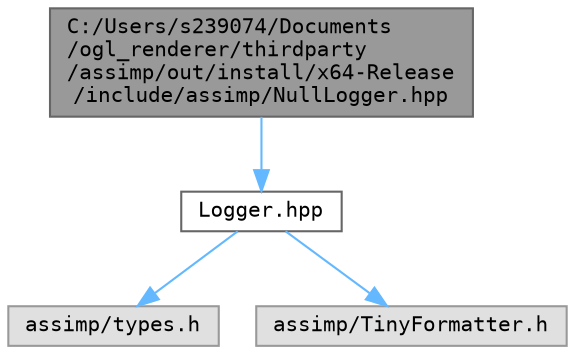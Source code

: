 digraph "C:/Users/s239074/Documents/ogl_renderer/thirdparty/assimp/out/install/x64-Release/include/assimp/NullLogger.hpp"
{
 // LATEX_PDF_SIZE
  bgcolor="transparent";
  edge [fontname=Terminal,fontsize=10,labelfontname=Helvetica,labelfontsize=10];
  node [fontname=Terminal,fontsize=10,shape=box,height=0.2,width=0.4];
  Node1 [label="C:/Users/s239074/Documents\l/ogl_renderer/thirdparty\l/assimp/out/install/x64-Release\l/include/assimp/NullLogger.hpp",height=0.2,width=0.4,color="gray40", fillcolor="grey60", style="filled", fontcolor="black",tooltip="Dummy logger."];
  Node1 -> Node2 [color="steelblue1",style="solid"];
  Node2 [label="Logger.hpp",height=0.2,width=0.4,color="grey40", fillcolor="white", style="filled",URL="$out_2install_2x64-_release_2include_2assimp_2_logger_8hpp.html",tooltip="Abstract base class 'Logger', base of the logging system."];
  Node2 -> Node3 [color="steelblue1",style="solid"];
  Node3 [label="assimp/types.h",height=0.2,width=0.4,color="grey60", fillcolor="#E0E0E0", style="filled",tooltip=" "];
  Node2 -> Node4 [color="steelblue1",style="solid"];
  Node4 [label="assimp/TinyFormatter.h",height=0.2,width=0.4,color="grey60", fillcolor="#E0E0E0", style="filled",tooltip=" "];
}

